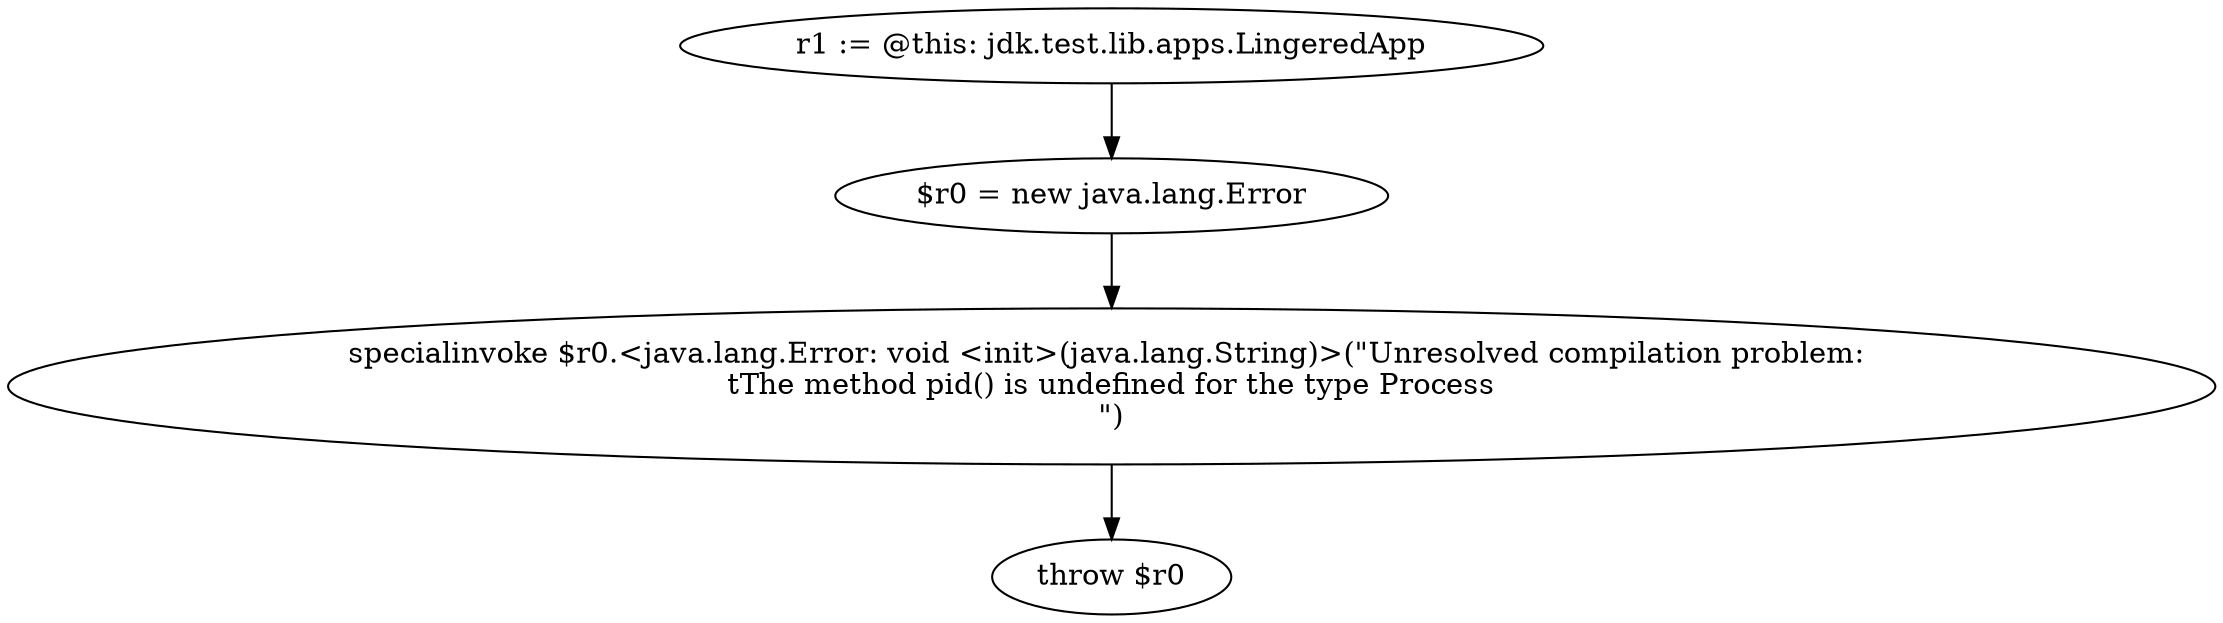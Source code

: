 digraph "unitGraph" {
    "r1 := @this: jdk.test.lib.apps.LingeredApp"
    "$r0 = new java.lang.Error"
    "specialinvoke $r0.<java.lang.Error: void <init>(java.lang.String)>(\"Unresolved compilation problem: \n\tThe method pid() is undefined for the type Process\n\")"
    "throw $r0"
    "r1 := @this: jdk.test.lib.apps.LingeredApp"->"$r0 = new java.lang.Error";
    "$r0 = new java.lang.Error"->"specialinvoke $r0.<java.lang.Error: void <init>(java.lang.String)>(\"Unresolved compilation problem: \n\tThe method pid() is undefined for the type Process\n\")";
    "specialinvoke $r0.<java.lang.Error: void <init>(java.lang.String)>(\"Unresolved compilation problem: \n\tThe method pid() is undefined for the type Process\n\")"->"throw $r0";
}
